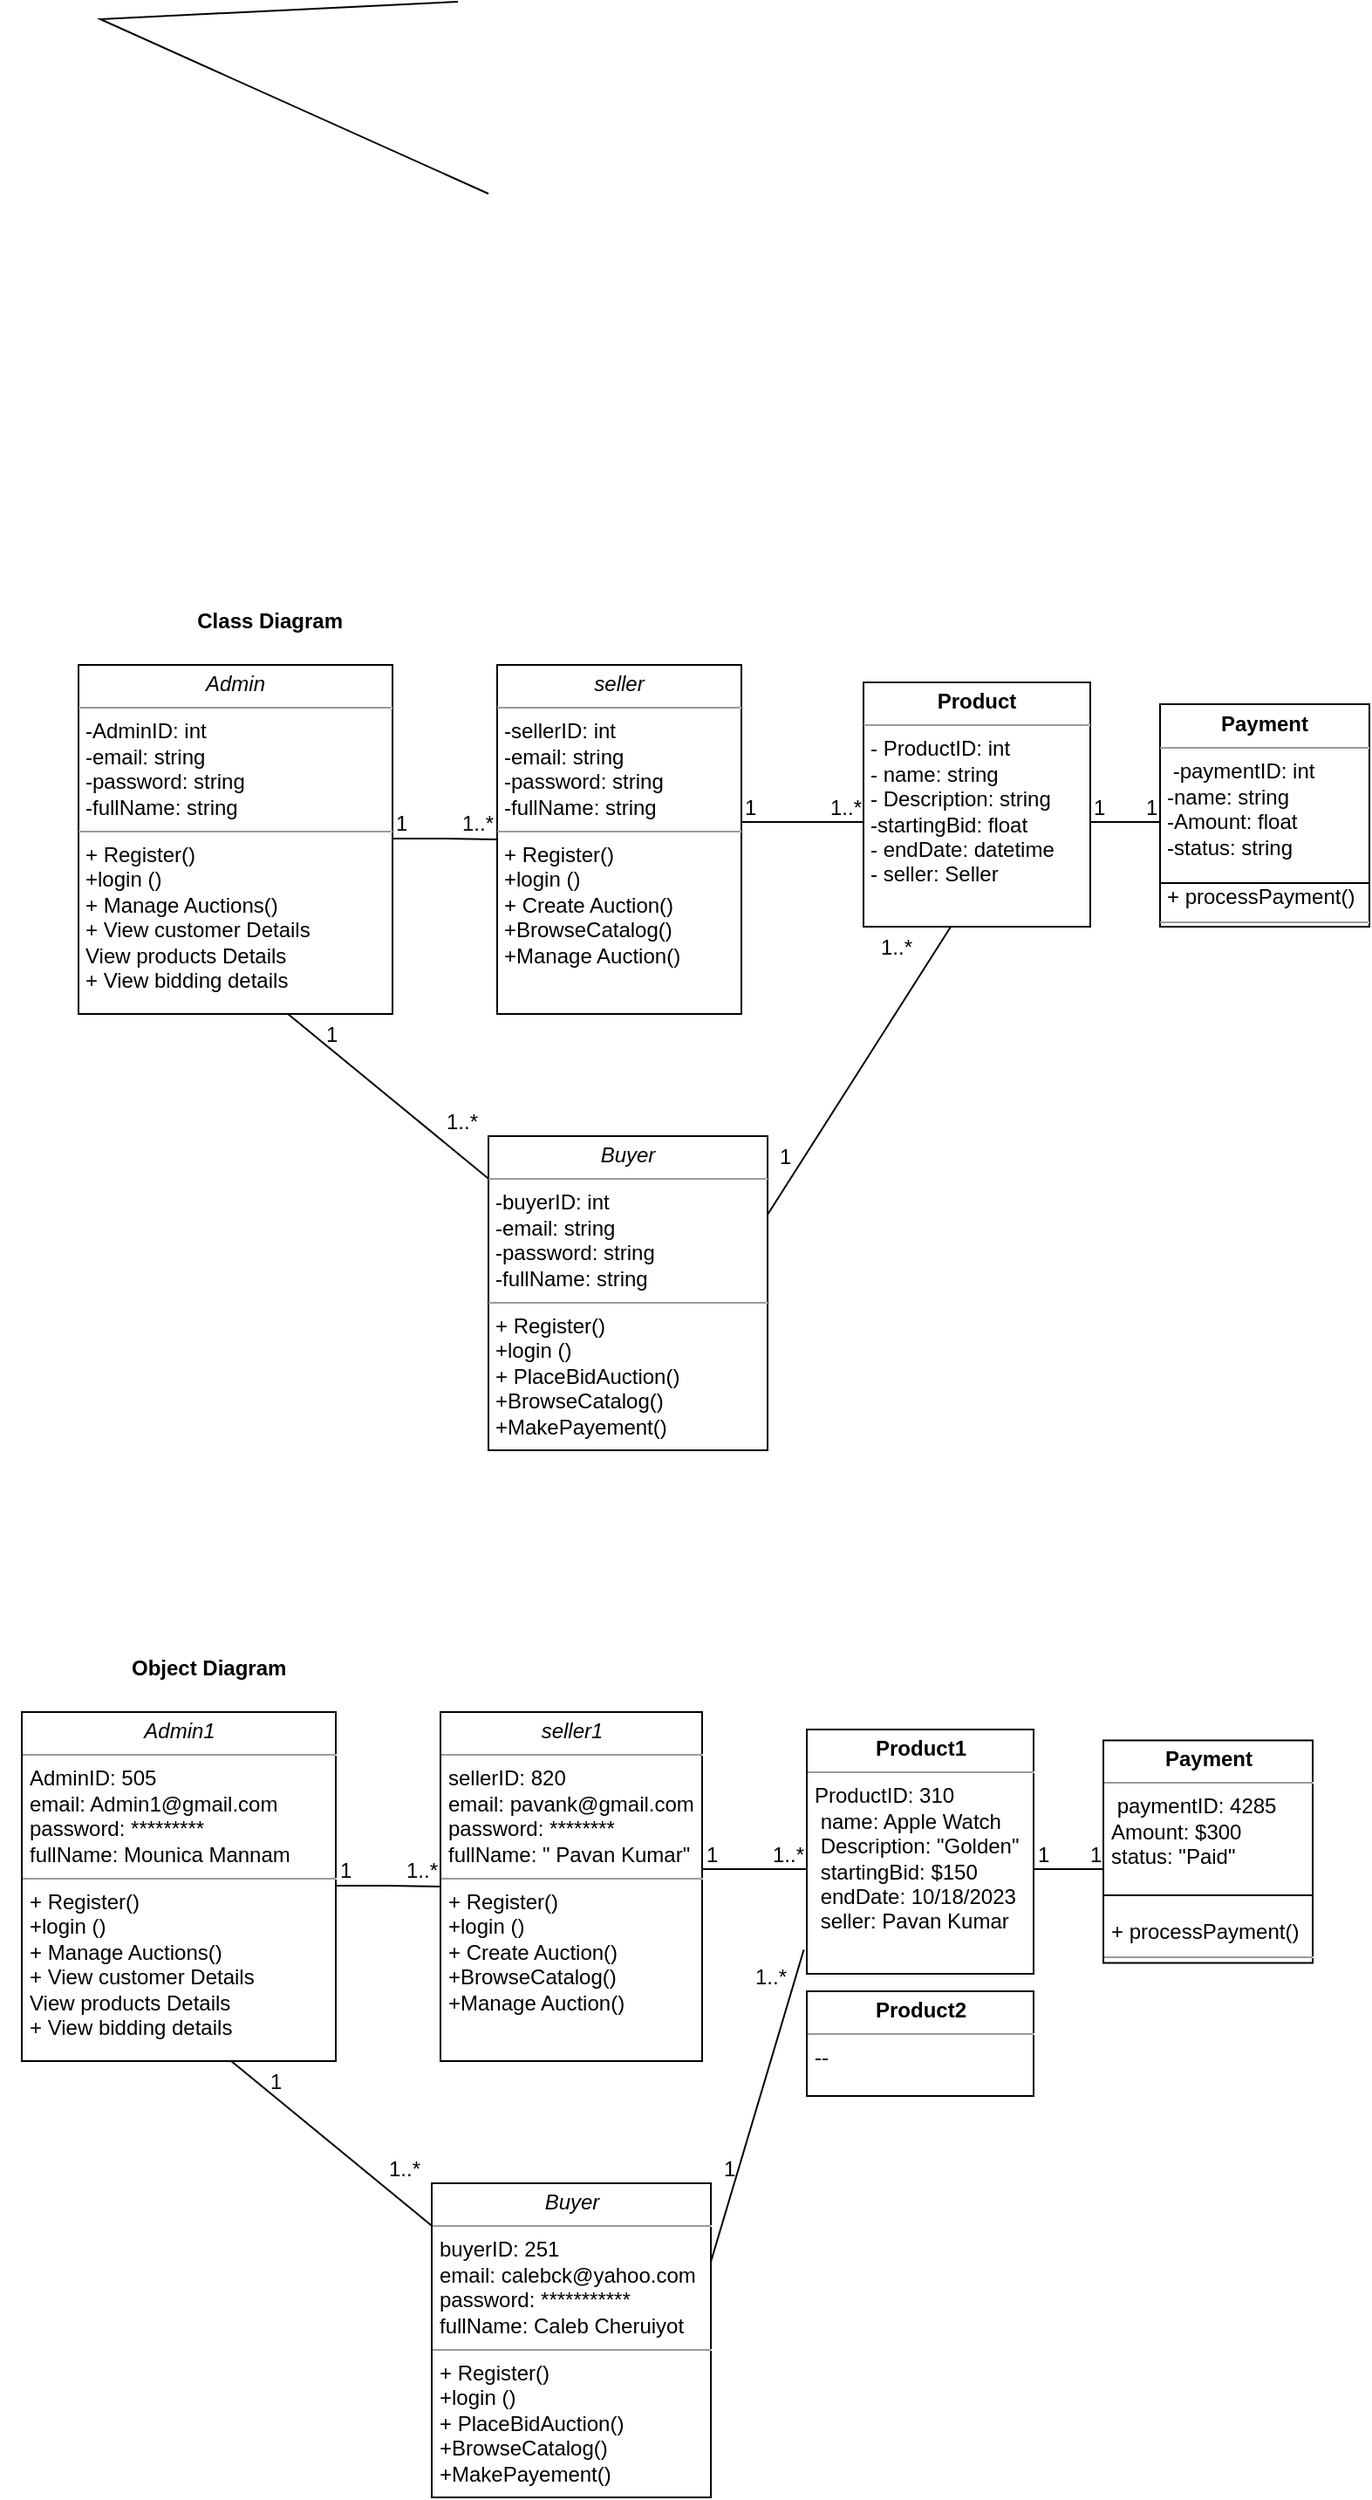 <mxfile version="22.1.3" type="github">
  <diagram name="Page-1" id="OG9XARLu_X4fbzeJdVaa">
    <mxGraphModel dx="1119" dy="419" grid="1" gridSize="10" guides="1" tooltips="1" connect="1" arrows="1" fold="1" page="1" pageScale="1" pageWidth="850" pageHeight="1100" math="0" shadow="0">
      <root>
        <mxCell id="0" />
        <mxCell id="1" parent="0" />
        <mxCell id="toqwwro1pnexpCAOvcfP-7" value="" style="endArrow=none;html=1;rounded=0;entryX=0;entryY=0.5;entryDx=0;entryDy=0;exitX=0;exitY=0.5;exitDx=0;exitDy=0;" edge="1" parent="1" source="toqwwro1pnexpCAOvcfP-4">
          <mxGeometry width="50" height="50" relative="1" as="geometry">
            <mxPoint x="340" y="360" as="sourcePoint" />
            <mxPoint x="322.5" y="250" as="targetPoint" />
            <Array as="points">
              <mxPoint x="117.5" y="260" />
            </Array>
          </mxGeometry>
        </mxCell>
        <mxCell id="toqwwro1pnexpCAOvcfP-13" value="&lt;p style=&quot;margin:0px;margin-top:4px;text-align:center;&quot;&gt;&lt;i&gt;seller&lt;/i&gt;&lt;/p&gt;&lt;hr size=&quot;1&quot;&gt;&lt;p style=&quot;margin:0px;margin-left:4px;&quot;&gt;-sellerID: int&lt;/p&gt;&lt;p style=&quot;margin:0px;margin-left:4px;&quot;&gt;-email: string&lt;/p&gt;&lt;p style=&quot;margin:0px;margin-left:4px;&quot;&gt;-password: string&lt;/p&gt;&lt;p style=&quot;margin:0px;margin-left:4px;&quot;&gt;-fullName: string&lt;br&gt;&lt;/p&gt;&lt;hr size=&quot;1&quot;&gt;&lt;p style=&quot;margin:0px;margin-left:4px;&quot;&gt;+ Register()&lt;/p&gt;&lt;p style=&quot;margin:0px;margin-left:4px;&quot;&gt;+login ()&lt;/p&gt;&lt;p style=&quot;margin:0px;margin-left:4px;&quot;&gt;+ Create Auction()&lt;/p&gt;&lt;p style=&quot;margin:0px;margin-left:4px;&quot;&gt;+BrowseCatalog()&lt;/p&gt;&lt;p style=&quot;margin:0px;margin-left:4px;&quot;&gt;+Manage Auction()&lt;/p&gt;&lt;p style=&quot;margin:0px;margin-left:4px;&quot;&gt;&lt;br&gt;&lt;/p&gt;" style="verticalAlign=top;align=left;overflow=fill;fontSize=12;fontFamily=Helvetica;html=1;whiteSpace=wrap;" vertex="1" parent="1">
          <mxGeometry x="345" y="630" width="140" height="200" as="geometry" />
        </mxCell>
        <mxCell id="toqwwro1pnexpCAOvcfP-14" value="&lt;p style=&quot;margin:0px;margin-top:4px;text-align:center;&quot;&gt;&lt;b&gt;Product&lt;/b&gt;&lt;/p&gt;&lt;hr size=&quot;1&quot;&gt;&lt;p style=&quot;margin:0px;margin-left:4px;&quot;&gt;- ProductID: int&lt;/p&gt;&lt;p style=&quot;margin:0px;margin-left:4px;&quot;&gt;- name: string&lt;/p&gt;&lt;p style=&quot;margin:0px;margin-left:4px;&quot;&gt;- Description: string&lt;/p&gt;&lt;p style=&quot;margin:0px;margin-left:4px;&quot;&gt;-startingBid: float&lt;/p&gt;&lt;p style=&quot;margin:0px;margin-left:4px;&quot;&gt;- endDate: datetime&lt;/p&gt;&lt;p style=&quot;margin:0px;margin-left:4px;&quot;&gt;- seller: Seller&lt;/p&gt;&lt;p style=&quot;margin:0px;margin-left:4px;&quot;&gt;&lt;br&gt;&lt;/p&gt;&lt;p style=&quot;margin:0px;margin-left:4px;&quot;&gt;&lt;br&gt;&lt;/p&gt;&lt;hr size=&quot;1&quot;&gt;&lt;p style=&quot;margin:0px;margin-left:4px;&quot;&gt;+ method(): Type&lt;/p&gt;" style="verticalAlign=top;align=left;overflow=fill;fontSize=12;fontFamily=Helvetica;html=1;whiteSpace=wrap;" vertex="1" parent="1">
          <mxGeometry x="555" y="640" width="130" height="140" as="geometry" />
        </mxCell>
        <mxCell id="toqwwro1pnexpCAOvcfP-15" value="&lt;p style=&quot;margin:0px;margin-top:4px;text-align:center;&quot;&gt;&lt;i&gt;Buyer&lt;/i&gt;&lt;/p&gt;&lt;hr size=&quot;1&quot;&gt;&lt;p style=&quot;margin:0px;margin-left:4px;&quot;&gt;-buyerID: int&lt;/p&gt;&lt;p style=&quot;margin:0px;margin-left:4px;&quot;&gt;-email: string&lt;/p&gt;&lt;p style=&quot;margin:0px;margin-left:4px;&quot;&gt;-password: string&lt;/p&gt;&lt;p style=&quot;margin:0px;margin-left:4px;&quot;&gt;-fullName: string&lt;br&gt;&lt;/p&gt;&lt;hr size=&quot;1&quot;&gt;&lt;p style=&quot;margin:0px;margin-left:4px;&quot;&gt;+ Register()&lt;/p&gt;&lt;p style=&quot;margin:0px;margin-left:4px;&quot;&gt;+login ()&lt;/p&gt;&lt;p style=&quot;margin:0px;margin-left:4px;&quot;&gt;+ PlaceBidAuction()&lt;/p&gt;&lt;p style=&quot;margin:0px;margin-left:4px;&quot;&gt;+BrowseCatalog()&lt;/p&gt;&lt;p style=&quot;margin:0px;margin-left:4px;&quot;&gt;+MakePayement()&lt;/p&gt;&lt;p style=&quot;margin:0px;margin-left:4px;&quot;&gt;&lt;br&gt;&lt;/p&gt;" style="verticalAlign=top;align=left;overflow=fill;fontSize=12;fontFamily=Helvetica;html=1;whiteSpace=wrap;" vertex="1" parent="1">
          <mxGeometry x="340" y="900" width="160" height="180" as="geometry" />
        </mxCell>
        <mxCell id="toqwwro1pnexpCAOvcfP-16" value="&lt;p style=&quot;margin:0px;margin-top:4px;text-align:center;&quot;&gt;&lt;i&gt;Admin&lt;/i&gt;&lt;/p&gt;&lt;hr size=&quot;1&quot;&gt;&lt;p style=&quot;margin:0px;margin-left:4px;&quot;&gt;-AdminID: int&lt;/p&gt;&lt;p style=&quot;margin:0px;margin-left:4px;&quot;&gt;-email: string&lt;/p&gt;&lt;p style=&quot;margin:0px;margin-left:4px;&quot;&gt;-password: string&lt;/p&gt;&lt;p style=&quot;margin:0px;margin-left:4px;&quot;&gt;-fullName: string&lt;br&gt;&lt;/p&gt;&lt;hr size=&quot;1&quot;&gt;&lt;p style=&quot;margin:0px;margin-left:4px;&quot;&gt;+ Register()&lt;/p&gt;&lt;p style=&quot;margin:0px;margin-left:4px;&quot;&gt;+login ()&lt;/p&gt;&lt;p style=&quot;margin:0px;margin-left:4px;&quot;&gt;+ Manage Auctions&lt;span style=&quot;background-color: initial;&quot;&gt;()&lt;/span&gt;&lt;/p&gt;&lt;p style=&quot;margin:0px;margin-left:4px;&quot;&gt;&lt;span style=&quot;background-color: initial;&quot;&gt;+ View customer Details&lt;/span&gt;&lt;/p&gt;&lt;p style=&quot;margin:0px;margin-left:4px;&quot;&gt;&lt;span style=&quot;background-color: initial;&quot;&gt;View products Details&lt;/span&gt;&lt;/p&gt;&lt;p style=&quot;margin:0px;margin-left:4px;&quot;&gt;&lt;span style=&quot;background-color: initial;&quot;&gt;+ View bidding details&lt;/span&gt;&lt;/p&gt;&lt;p style=&quot;margin:0px;margin-left:4px;&quot;&gt;&lt;br&gt;&lt;/p&gt;" style="verticalAlign=top;align=left;overflow=fill;fontSize=12;fontFamily=Helvetica;html=1;whiteSpace=wrap;" vertex="1" parent="1">
          <mxGeometry x="105" y="630" width="180" height="200" as="geometry" />
        </mxCell>
        <mxCell id="toqwwro1pnexpCAOvcfP-17" value="" style="endArrow=none;html=1;rounded=0;" edge="1" parent="1">
          <mxGeometry relative="1" as="geometry">
            <mxPoint x="285" y="729.5" as="sourcePoint" />
            <mxPoint x="345" y="730" as="targetPoint" />
            <Array as="points">
              <mxPoint x="315" y="729.5" />
            </Array>
          </mxGeometry>
        </mxCell>
        <mxCell id="toqwwro1pnexpCAOvcfP-18" value="1" style="resizable=0;html=1;whiteSpace=wrap;align=left;verticalAlign=bottom;" connectable="0" vertex="1" parent="toqwwro1pnexpCAOvcfP-17">
          <mxGeometry x="-1" relative="1" as="geometry" />
        </mxCell>
        <mxCell id="toqwwro1pnexpCAOvcfP-19" value="1..*" style="resizable=0;html=1;whiteSpace=wrap;align=right;verticalAlign=bottom;" connectable="0" vertex="1" parent="toqwwro1pnexpCAOvcfP-17">
          <mxGeometry x="1" relative="1" as="geometry" />
        </mxCell>
        <mxCell id="toqwwro1pnexpCAOvcfP-20" value="" style="endArrow=none;html=1;rounded=0;" edge="1" parent="1">
          <mxGeometry relative="1" as="geometry">
            <mxPoint x="485" y="720" as="sourcePoint" />
            <mxPoint x="555" y="720" as="targetPoint" />
            <Array as="points" />
          </mxGeometry>
        </mxCell>
        <mxCell id="toqwwro1pnexpCAOvcfP-21" value="1" style="resizable=0;html=1;whiteSpace=wrap;align=left;verticalAlign=bottom;" connectable="0" vertex="1" parent="toqwwro1pnexpCAOvcfP-20">
          <mxGeometry x="-1" relative="1" as="geometry">
            <mxPoint as="offset" />
          </mxGeometry>
        </mxCell>
        <mxCell id="toqwwro1pnexpCAOvcfP-22" value="1..*" style="resizable=0;html=1;whiteSpace=wrap;align=right;verticalAlign=bottom;" connectable="0" vertex="1" parent="toqwwro1pnexpCAOvcfP-20">
          <mxGeometry x="1" relative="1" as="geometry">
            <mxPoint as="offset" />
          </mxGeometry>
        </mxCell>
        <mxCell id="toqwwro1pnexpCAOvcfP-23" value="" style="endArrow=none;html=1;rounded=0;exitX=0.667;exitY=1;exitDx=0;exitDy=0;exitPerimeter=0;" edge="1" parent="1" source="toqwwro1pnexpCAOvcfP-16" target="toqwwro1pnexpCAOvcfP-15">
          <mxGeometry relative="1" as="geometry">
            <mxPoint x="365" y="870.001" as="sourcePoint" />
            <mxPoint x="385" y="921" as="targetPoint" />
            <Array as="points" />
          </mxGeometry>
        </mxCell>
        <mxCell id="toqwwro1pnexpCAOvcfP-24" value="&lt;p style=&quot;margin:0px;margin-top:4px;text-align:center;&quot;&gt;&lt;b&gt;Payment&lt;/b&gt;&lt;/p&gt;&lt;hr size=&quot;1&quot;&gt;&lt;p style=&quot;margin:0px;margin-left:4px;&quot;&gt;&amp;nbsp;-paymentID: int&lt;/p&gt;&lt;p style=&quot;margin:0px;margin-left:4px;&quot;&gt;-name: string&amp;nbsp;&lt;/p&gt;&lt;p style=&quot;margin:0px;margin-left:4px;&quot;&gt;-Amount: float&lt;/p&gt;&lt;p style=&quot;margin:0px;margin-left:4px;&quot;&gt;-status: string&lt;/p&gt;&lt;p style=&quot;margin:0px;margin-left:4px;&quot;&gt;&lt;br&gt;&lt;/p&gt;&lt;p style=&quot;margin:0px;margin-left:4px;&quot;&gt;+ processPayment()&lt;/p&gt;&lt;hr size=&quot;1&quot;&gt;&lt;p style=&quot;margin:0px;margin-left:4px;&quot;&gt;&lt;br&gt;&lt;/p&gt;" style="verticalAlign=top;align=left;overflow=fill;fontSize=12;fontFamily=Helvetica;html=1;whiteSpace=wrap;" vertex="1" parent="1">
          <mxGeometry x="725" y="652.5" width="120" height="127.5" as="geometry" />
        </mxCell>
        <mxCell id="toqwwro1pnexpCAOvcfP-25" value="1..*" style="resizable=0;html=1;whiteSpace=wrap;align=right;verticalAlign=bottom;" connectable="0" vertex="1" parent="1">
          <mxGeometry x="335" y="900" as="geometry" />
        </mxCell>
        <mxCell id="toqwwro1pnexpCAOvcfP-26" value="1" style="resizable=0;html=1;whiteSpace=wrap;align=left;verticalAlign=bottom;" connectable="0" vertex="1" parent="1">
          <mxGeometry x="245" y="850" as="geometry" />
        </mxCell>
        <mxCell id="toqwwro1pnexpCAOvcfP-27" value="" style="endArrow=none;html=1;rounded=0;" edge="1" parent="1">
          <mxGeometry relative="1" as="geometry">
            <mxPoint x="685" y="720" as="sourcePoint" />
            <mxPoint x="725" y="720" as="targetPoint" />
            <Array as="points" />
          </mxGeometry>
        </mxCell>
        <mxCell id="toqwwro1pnexpCAOvcfP-28" value="1" style="resizable=0;html=1;whiteSpace=wrap;align=left;verticalAlign=bottom;" connectable="0" vertex="1" parent="toqwwro1pnexpCAOvcfP-27">
          <mxGeometry x="-1" relative="1" as="geometry">
            <mxPoint as="offset" />
          </mxGeometry>
        </mxCell>
        <mxCell id="toqwwro1pnexpCAOvcfP-29" value="1" style="resizable=0;html=1;whiteSpace=wrap;align=left;verticalAlign=bottom;" connectable="0" vertex="1" parent="1">
          <mxGeometry x="715" y="720" as="geometry" />
        </mxCell>
        <mxCell id="toqwwro1pnexpCAOvcfP-30" value="" style="line;strokeWidth=1;fillColor=none;align=left;verticalAlign=middle;spacingTop=-1;spacingLeft=3;spacingRight=3;rotatable=0;labelPosition=right;points=[];portConstraint=eastwest;strokeColor=inherit;" vertex="1" parent="1">
          <mxGeometry x="725" y="750" width="120" height="10" as="geometry" />
        </mxCell>
        <mxCell id="toqwwro1pnexpCAOvcfP-31" value="" style="endArrow=none;html=1;rounded=0;entryX=0.385;entryY=1;entryDx=0;entryDy=0;entryPerimeter=0;exitX=1;exitY=0.25;exitDx=0;exitDy=0;" edge="1" parent="1" source="toqwwro1pnexpCAOvcfP-15" target="toqwwro1pnexpCAOvcfP-14">
          <mxGeometry relative="1" as="geometry">
            <mxPoint x="500" y="930" as="sourcePoint" />
            <mxPoint x="570" y="930" as="targetPoint" />
            <Array as="points" />
          </mxGeometry>
        </mxCell>
        <mxCell id="toqwwro1pnexpCAOvcfP-32" value="1" style="resizable=0;html=1;whiteSpace=wrap;align=left;verticalAlign=bottom;" connectable="0" vertex="1" parent="toqwwro1pnexpCAOvcfP-31">
          <mxGeometry x="-1" relative="1" as="geometry">
            <mxPoint x="5" y="-25" as="offset" />
          </mxGeometry>
        </mxCell>
        <mxCell id="toqwwro1pnexpCAOvcfP-33" value="1..*" style="resizable=0;html=1;whiteSpace=wrap;align=right;verticalAlign=bottom;" connectable="0" vertex="1" parent="toqwwro1pnexpCAOvcfP-31">
          <mxGeometry x="1" relative="1" as="geometry">
            <mxPoint x="-20" y="20" as="offset" />
          </mxGeometry>
        </mxCell>
        <mxCell id="toqwwro1pnexpCAOvcfP-34" value="&lt;p style=&quot;margin:0px;margin-top:4px;text-align:center;&quot;&gt;&lt;i&gt;seller1&lt;/i&gt;&lt;/p&gt;&lt;hr size=&quot;1&quot;&gt;&lt;p style=&quot;margin:0px;margin-left:4px;&quot;&gt;sellerID: 820&lt;/p&gt;&lt;p style=&quot;margin:0px;margin-left:4px;&quot;&gt;email: pavank@gmail.com&lt;/p&gt;&lt;p style=&quot;margin:0px;margin-left:4px;&quot;&gt;password: ********&lt;/p&gt;&lt;p style=&quot;margin:0px;margin-left:4px;&quot;&gt;fullName: &quot; Pavan Kumar&quot;&lt;br&gt;&lt;/p&gt;&lt;hr size=&quot;1&quot;&gt;&lt;p style=&quot;margin:0px;margin-left:4px;&quot;&gt;+ Register()&lt;/p&gt;&lt;p style=&quot;margin:0px;margin-left:4px;&quot;&gt;+login ()&lt;/p&gt;&lt;p style=&quot;margin:0px;margin-left:4px;&quot;&gt;+ Create Auction()&lt;/p&gt;&lt;p style=&quot;margin:0px;margin-left:4px;&quot;&gt;+BrowseCatalog()&lt;/p&gt;&lt;p style=&quot;margin:0px;margin-left:4px;&quot;&gt;+Manage Auction()&lt;/p&gt;&lt;p style=&quot;margin:0px;margin-left:4px;&quot;&gt;&lt;br&gt;&lt;/p&gt;" style="verticalAlign=top;align=left;overflow=fill;fontSize=12;fontFamily=Helvetica;html=1;whiteSpace=wrap;" vertex="1" parent="1">
          <mxGeometry x="312.5" y="1230" width="150" height="200" as="geometry" />
        </mxCell>
        <mxCell id="toqwwro1pnexpCAOvcfP-35" value="&lt;p style=&quot;margin:0px;margin-top:4px;text-align:center;&quot;&gt;&lt;b&gt;Product1&lt;/b&gt;&lt;/p&gt;&lt;hr size=&quot;1&quot;&gt;&lt;p style=&quot;margin:0px;margin-left:4px;&quot;&gt;ProductID: 310&lt;/p&gt;&lt;p style=&quot;margin:0px;margin-left:4px;&quot;&gt;&amp;nbsp;name: Apple Watch&lt;/p&gt;&lt;p style=&quot;margin:0px;margin-left:4px;&quot;&gt;&amp;nbsp;Description: &quot;Golden&quot;&lt;/p&gt;&lt;p style=&quot;margin:0px;margin-left:4px;&quot;&gt;&amp;nbsp;startingBid: $150&lt;/p&gt;&lt;p style=&quot;margin:0px;margin-left:4px;&quot;&gt;&amp;nbsp;endDate: 10/18/2023&lt;/p&gt;&lt;p style=&quot;margin:0px;margin-left:4px;&quot;&gt;&amp;nbsp;seller: Pavan Kumar&lt;/p&gt;&lt;p style=&quot;margin:0px;margin-left:4px;&quot;&gt;&lt;br&gt;&lt;/p&gt;&lt;p style=&quot;margin:0px;margin-left:4px;&quot;&gt;&lt;br&gt;&lt;/p&gt;&lt;hr size=&quot;1&quot;&gt;&lt;p style=&quot;margin:0px;margin-left:4px;&quot;&gt;+ method(): Type&lt;/p&gt;" style="verticalAlign=top;align=left;overflow=fill;fontSize=12;fontFamily=Helvetica;html=1;whiteSpace=wrap;" vertex="1" parent="1">
          <mxGeometry x="522.5" y="1240" width="130" height="140" as="geometry" />
        </mxCell>
        <mxCell id="toqwwro1pnexpCAOvcfP-36" value="&lt;p style=&quot;margin:0px;margin-top:4px;text-align:center;&quot;&gt;&lt;i&gt;Buyer&lt;/i&gt;&lt;/p&gt;&lt;hr size=&quot;1&quot;&gt;&lt;p style=&quot;margin:0px;margin-left:4px;&quot;&gt;buyerID: 251&lt;/p&gt;&lt;p style=&quot;margin:0px;margin-left:4px;&quot;&gt;email: calebck@yahoo.com&lt;/p&gt;&lt;p style=&quot;margin:0px;margin-left:4px;&quot;&gt;password: ***********&lt;/p&gt;&lt;p style=&quot;margin:0px;margin-left:4px;&quot;&gt;fullName: Caleb Cheruiyot&lt;br&gt;&lt;/p&gt;&lt;hr size=&quot;1&quot;&gt;&lt;p style=&quot;margin:0px;margin-left:4px;&quot;&gt;+ Register()&lt;/p&gt;&lt;p style=&quot;margin:0px;margin-left:4px;&quot;&gt;+login ()&lt;/p&gt;&lt;p style=&quot;margin:0px;margin-left:4px;&quot;&gt;+ PlaceBidAuction()&lt;/p&gt;&lt;p style=&quot;margin:0px;margin-left:4px;&quot;&gt;+BrowseCatalog()&lt;/p&gt;&lt;p style=&quot;margin:0px;margin-left:4px;&quot;&gt;+MakePayement()&lt;/p&gt;&lt;p style=&quot;margin:0px;margin-left:4px;&quot;&gt;&lt;br&gt;&lt;/p&gt;" style="verticalAlign=top;align=left;overflow=fill;fontSize=12;fontFamily=Helvetica;html=1;whiteSpace=wrap;" vertex="1" parent="1">
          <mxGeometry x="307.5" y="1500" width="160" height="180" as="geometry" />
        </mxCell>
        <mxCell id="toqwwro1pnexpCAOvcfP-37" value="&lt;p style=&quot;margin:0px;margin-top:4px;text-align:center;&quot;&gt;&lt;i&gt;Admin1&lt;/i&gt;&lt;/p&gt;&lt;hr size=&quot;1&quot;&gt;&lt;p style=&quot;margin:0px;margin-left:4px;&quot;&gt;AdminID: 505&lt;/p&gt;&lt;p style=&quot;margin:0px;margin-left:4px;&quot;&gt;email: Admin1@gmail.com&lt;/p&gt;&lt;p style=&quot;margin:0px;margin-left:4px;&quot;&gt;password: *********&lt;/p&gt;&lt;p style=&quot;margin:0px;margin-left:4px;&quot;&gt;fullName: Mounica Mannam&lt;br&gt;&lt;/p&gt;&lt;hr size=&quot;1&quot;&gt;&lt;p style=&quot;margin:0px;margin-left:4px;&quot;&gt;+ Register()&lt;/p&gt;&lt;p style=&quot;margin:0px;margin-left:4px;&quot;&gt;+login ()&lt;/p&gt;&lt;p style=&quot;margin:0px;margin-left:4px;&quot;&gt;+ Manage Auctions&lt;span style=&quot;background-color: initial;&quot;&gt;()&lt;/span&gt;&lt;/p&gt;&lt;p style=&quot;margin:0px;margin-left:4px;&quot;&gt;&lt;span style=&quot;background-color: initial;&quot;&gt;+ View customer Details&lt;/span&gt;&lt;/p&gt;&lt;p style=&quot;margin:0px;margin-left:4px;&quot;&gt;&lt;span style=&quot;background-color: initial;&quot;&gt;View products Details&lt;/span&gt;&lt;/p&gt;&lt;p style=&quot;margin:0px;margin-left:4px;&quot;&gt;&lt;span style=&quot;background-color: initial;&quot;&gt;+ View bidding details&lt;/span&gt;&lt;/p&gt;&lt;p style=&quot;margin:0px;margin-left:4px;&quot;&gt;&lt;br&gt;&lt;/p&gt;" style="verticalAlign=top;align=left;overflow=fill;fontSize=12;fontFamily=Helvetica;html=1;whiteSpace=wrap;" vertex="1" parent="1">
          <mxGeometry x="72.5" y="1230" width="180" height="200" as="geometry" />
        </mxCell>
        <mxCell id="toqwwro1pnexpCAOvcfP-38" value="" style="endArrow=none;html=1;rounded=0;" edge="1" parent="1">
          <mxGeometry relative="1" as="geometry">
            <mxPoint x="252.5" y="1329.5" as="sourcePoint" />
            <mxPoint x="312.5" y="1330" as="targetPoint" />
            <Array as="points">
              <mxPoint x="282.5" y="1329.5" />
            </Array>
          </mxGeometry>
        </mxCell>
        <mxCell id="toqwwro1pnexpCAOvcfP-39" value="1" style="resizable=0;html=1;whiteSpace=wrap;align=left;verticalAlign=bottom;" connectable="0" vertex="1" parent="toqwwro1pnexpCAOvcfP-38">
          <mxGeometry x="-1" relative="1" as="geometry" />
        </mxCell>
        <mxCell id="toqwwro1pnexpCAOvcfP-40" value="1..*" style="resizable=0;html=1;whiteSpace=wrap;align=right;verticalAlign=bottom;" connectable="0" vertex="1" parent="toqwwro1pnexpCAOvcfP-38">
          <mxGeometry x="1" relative="1" as="geometry" />
        </mxCell>
        <mxCell id="toqwwro1pnexpCAOvcfP-41" value="" style="endArrow=none;html=1;rounded=0;exitX=1;exitY=0.45;exitDx=0;exitDy=0;exitPerimeter=0;" edge="1" parent="1" source="toqwwro1pnexpCAOvcfP-34">
          <mxGeometry relative="1" as="geometry">
            <mxPoint x="472.5" y="1320" as="sourcePoint" />
            <mxPoint x="522.5" y="1320" as="targetPoint" />
            <Array as="points" />
          </mxGeometry>
        </mxCell>
        <mxCell id="toqwwro1pnexpCAOvcfP-42" value="1" style="resizable=0;html=1;whiteSpace=wrap;align=left;verticalAlign=bottom;" connectable="0" vertex="1" parent="toqwwro1pnexpCAOvcfP-41">
          <mxGeometry x="-1" relative="1" as="geometry">
            <mxPoint as="offset" />
          </mxGeometry>
        </mxCell>
        <mxCell id="toqwwro1pnexpCAOvcfP-43" value="1..*" style="resizable=0;html=1;whiteSpace=wrap;align=right;verticalAlign=bottom;" connectable="0" vertex="1" parent="toqwwro1pnexpCAOvcfP-41">
          <mxGeometry x="1" relative="1" as="geometry">
            <mxPoint as="offset" />
          </mxGeometry>
        </mxCell>
        <mxCell id="toqwwro1pnexpCAOvcfP-44" value="" style="endArrow=none;html=1;rounded=0;exitX=0.667;exitY=1;exitDx=0;exitDy=0;exitPerimeter=0;" edge="1" parent="1" source="toqwwro1pnexpCAOvcfP-37" target="toqwwro1pnexpCAOvcfP-36">
          <mxGeometry relative="1" as="geometry">
            <mxPoint x="332.5" y="1470.001" as="sourcePoint" />
            <mxPoint x="352.5" y="1521" as="targetPoint" />
            <Array as="points" />
          </mxGeometry>
        </mxCell>
        <mxCell id="toqwwro1pnexpCAOvcfP-45" value="&lt;p style=&quot;margin:0px;margin-top:4px;text-align:center;&quot;&gt;&lt;b&gt;Payment&lt;/b&gt;&lt;/p&gt;&lt;hr size=&quot;1&quot;&gt;&lt;p style=&quot;margin:0px;margin-left:4px;&quot;&gt;&amp;nbsp;paymentID: 4285&lt;/p&gt;&lt;p style=&quot;margin:0px;margin-left:4px;&quot;&gt;Amount: $300&lt;/p&gt;&lt;p style=&quot;margin:0px;margin-left:4px;&quot;&gt;status: &quot;Paid&quot;&lt;/p&gt;&lt;p style=&quot;margin:0px;margin-left:4px;&quot;&gt;&lt;br&gt;&lt;/p&gt;&lt;p style=&quot;margin:0px;margin-left:4px;&quot;&gt;&lt;br&gt;&lt;/p&gt;&lt;p style=&quot;margin:0px;margin-left:4px;&quot;&gt;+ processPayment()&lt;/p&gt;&lt;hr size=&quot;1&quot;&gt;&lt;p style=&quot;margin:0px;margin-left:4px;&quot;&gt;&lt;br&gt;&lt;/p&gt;" style="verticalAlign=top;align=left;overflow=fill;fontSize=12;fontFamily=Helvetica;html=1;whiteSpace=wrap;" vertex="1" parent="1">
          <mxGeometry x="692.5" y="1246.25" width="120" height="127.5" as="geometry" />
        </mxCell>
        <mxCell id="toqwwro1pnexpCAOvcfP-46" value="1..*" style="resizable=0;html=1;whiteSpace=wrap;align=right;verticalAlign=bottom;" connectable="0" vertex="1" parent="1">
          <mxGeometry x="302.5" y="1500" as="geometry" />
        </mxCell>
        <mxCell id="toqwwro1pnexpCAOvcfP-47" value="1" style="resizable=0;html=1;whiteSpace=wrap;align=left;verticalAlign=bottom;" connectable="0" vertex="1" parent="1">
          <mxGeometry x="212.5" y="1450" as="geometry" />
        </mxCell>
        <mxCell id="toqwwro1pnexpCAOvcfP-48" value="" style="endArrow=none;html=1;rounded=0;" edge="1" parent="1">
          <mxGeometry relative="1" as="geometry">
            <mxPoint x="652.5" y="1320" as="sourcePoint" />
            <mxPoint x="692.5" y="1320" as="targetPoint" />
            <Array as="points" />
          </mxGeometry>
        </mxCell>
        <mxCell id="toqwwro1pnexpCAOvcfP-49" value="1" style="resizable=0;html=1;whiteSpace=wrap;align=left;verticalAlign=bottom;" connectable="0" vertex="1" parent="toqwwro1pnexpCAOvcfP-48">
          <mxGeometry x="-1" relative="1" as="geometry">
            <mxPoint as="offset" />
          </mxGeometry>
        </mxCell>
        <mxCell id="toqwwro1pnexpCAOvcfP-50" value="1" style="resizable=0;html=1;whiteSpace=wrap;align=left;verticalAlign=bottom;" connectable="0" vertex="1" parent="1">
          <mxGeometry x="682.5" y="1320" as="geometry" />
        </mxCell>
        <mxCell id="toqwwro1pnexpCAOvcfP-51" value="" style="line;strokeWidth=1;fillColor=none;align=left;verticalAlign=middle;spacingTop=-1;spacingLeft=3;spacingRight=3;rotatable=0;labelPosition=right;points=[];portConstraint=eastwest;strokeColor=inherit;" vertex="1" parent="1">
          <mxGeometry x="692.5" y="1330" width="120" height="10" as="geometry" />
        </mxCell>
        <mxCell id="toqwwro1pnexpCAOvcfP-52" value="" style="endArrow=none;html=1;rounded=0;entryX=-0.013;entryY=0.901;entryDx=0;entryDy=0;entryPerimeter=0;exitX=1;exitY=0.25;exitDx=0;exitDy=0;" edge="1" parent="1" source="toqwwro1pnexpCAOvcfP-36" target="toqwwro1pnexpCAOvcfP-35">
          <mxGeometry relative="1" as="geometry">
            <mxPoint x="467.5" y="1530" as="sourcePoint" />
            <mxPoint x="537.5" y="1530" as="targetPoint" />
            <Array as="points" />
          </mxGeometry>
        </mxCell>
        <mxCell id="toqwwro1pnexpCAOvcfP-53" value="1" style="resizable=0;html=1;whiteSpace=wrap;align=left;verticalAlign=bottom;" connectable="0" vertex="1" parent="toqwwro1pnexpCAOvcfP-52">
          <mxGeometry x="-1" relative="1" as="geometry">
            <mxPoint x="5" y="-45" as="offset" />
          </mxGeometry>
        </mxCell>
        <mxCell id="toqwwro1pnexpCAOvcfP-54" value="1..*" style="resizable=0;html=1;whiteSpace=wrap;align=right;verticalAlign=bottom;" connectable="0" vertex="1" parent="toqwwro1pnexpCAOvcfP-52">
          <mxGeometry x="1" relative="1" as="geometry">
            <mxPoint x="-8" y="24" as="offset" />
          </mxGeometry>
        </mxCell>
        <mxCell id="toqwwro1pnexpCAOvcfP-55" value="&lt;p style=&quot;margin:0px;margin-top:4px;text-align:center;&quot;&gt;&lt;b&gt;Product2&lt;/b&gt;&lt;/p&gt;&lt;hr size=&quot;1&quot;&gt;&lt;p style=&quot;margin:0px;margin-left:4px;&quot;&gt;--&lt;/p&gt;&lt;p style=&quot;margin:0px;margin-left:4px;&quot;&gt;&lt;br&gt;&lt;/p&gt;&lt;p style=&quot;margin:0px;margin-left:4px;&quot;&gt;&lt;br&gt;&lt;/p&gt;" style="verticalAlign=top;align=left;overflow=fill;fontSize=12;fontFamily=Helvetica;html=1;whiteSpace=wrap;" vertex="1" parent="1">
          <mxGeometry x="522.5" y="1390" width="130" height="60" as="geometry" />
        </mxCell>
        <mxCell id="toqwwro1pnexpCAOvcfP-56" value="Object Diagram&amp;nbsp;" style="text;html=1;strokeColor=none;fillColor=none;align=center;verticalAlign=middle;whiteSpace=wrap;rounded=0;fontStyle=1" vertex="1" parent="1">
          <mxGeometry x="60" y="1180" width="242.5" height="50" as="geometry" />
        </mxCell>
        <mxCell id="toqwwro1pnexpCAOvcfP-57" value="Class Diagram&amp;nbsp;" style="text;html=1;strokeColor=none;fillColor=none;align=center;verticalAlign=middle;whiteSpace=wrap;rounded=0;fontStyle=1" vertex="1" parent="1">
          <mxGeometry x="95" y="580" width="242.5" height="50" as="geometry" />
        </mxCell>
      </root>
    </mxGraphModel>
  </diagram>
</mxfile>
